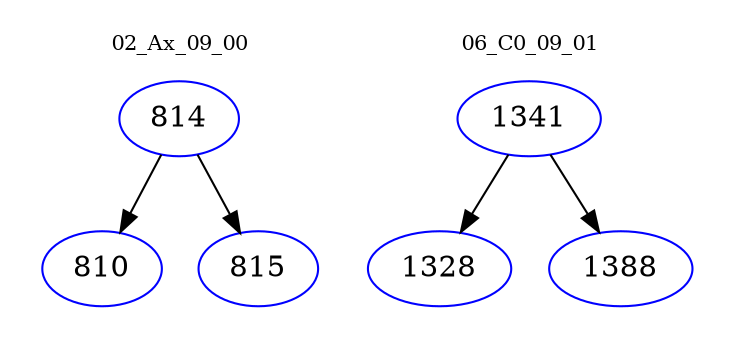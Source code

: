 digraph{
subgraph cluster_0 {
color = white
label = "02_Ax_09_00";
fontsize=10;
T0_814 [label="814", color="blue"]
T0_814 -> T0_810 [color="black"]
T0_810 [label="810", color="blue"]
T0_814 -> T0_815 [color="black"]
T0_815 [label="815", color="blue"]
}
subgraph cluster_1 {
color = white
label = "06_C0_09_01";
fontsize=10;
T1_1341 [label="1341", color="blue"]
T1_1341 -> T1_1328 [color="black"]
T1_1328 [label="1328", color="blue"]
T1_1341 -> T1_1388 [color="black"]
T1_1388 [label="1388", color="blue"]
}
}
